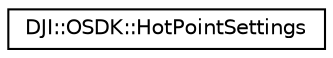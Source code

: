 digraph "Graphical Class Hierarchy"
{
 // INTERACTIVE_SVG=YES
 // LATEX_PDF_SIZE
  edge [fontname="Helvetica",fontsize="10",labelfontname="Helvetica",labelfontsize="10"];
  node [fontname="Helvetica",fontsize="10",shape=record];
  rankdir="LR";
  Node0 [label="DJI::OSDK::HotPointSettings",height=0.2,width=0.4,color="black", fillcolor="white", style="filled",URL="$structDJI_1_1OSDK_1_1HotPointSettings.html",tooltip="HotPoint Mission Initialization settings."];
}
